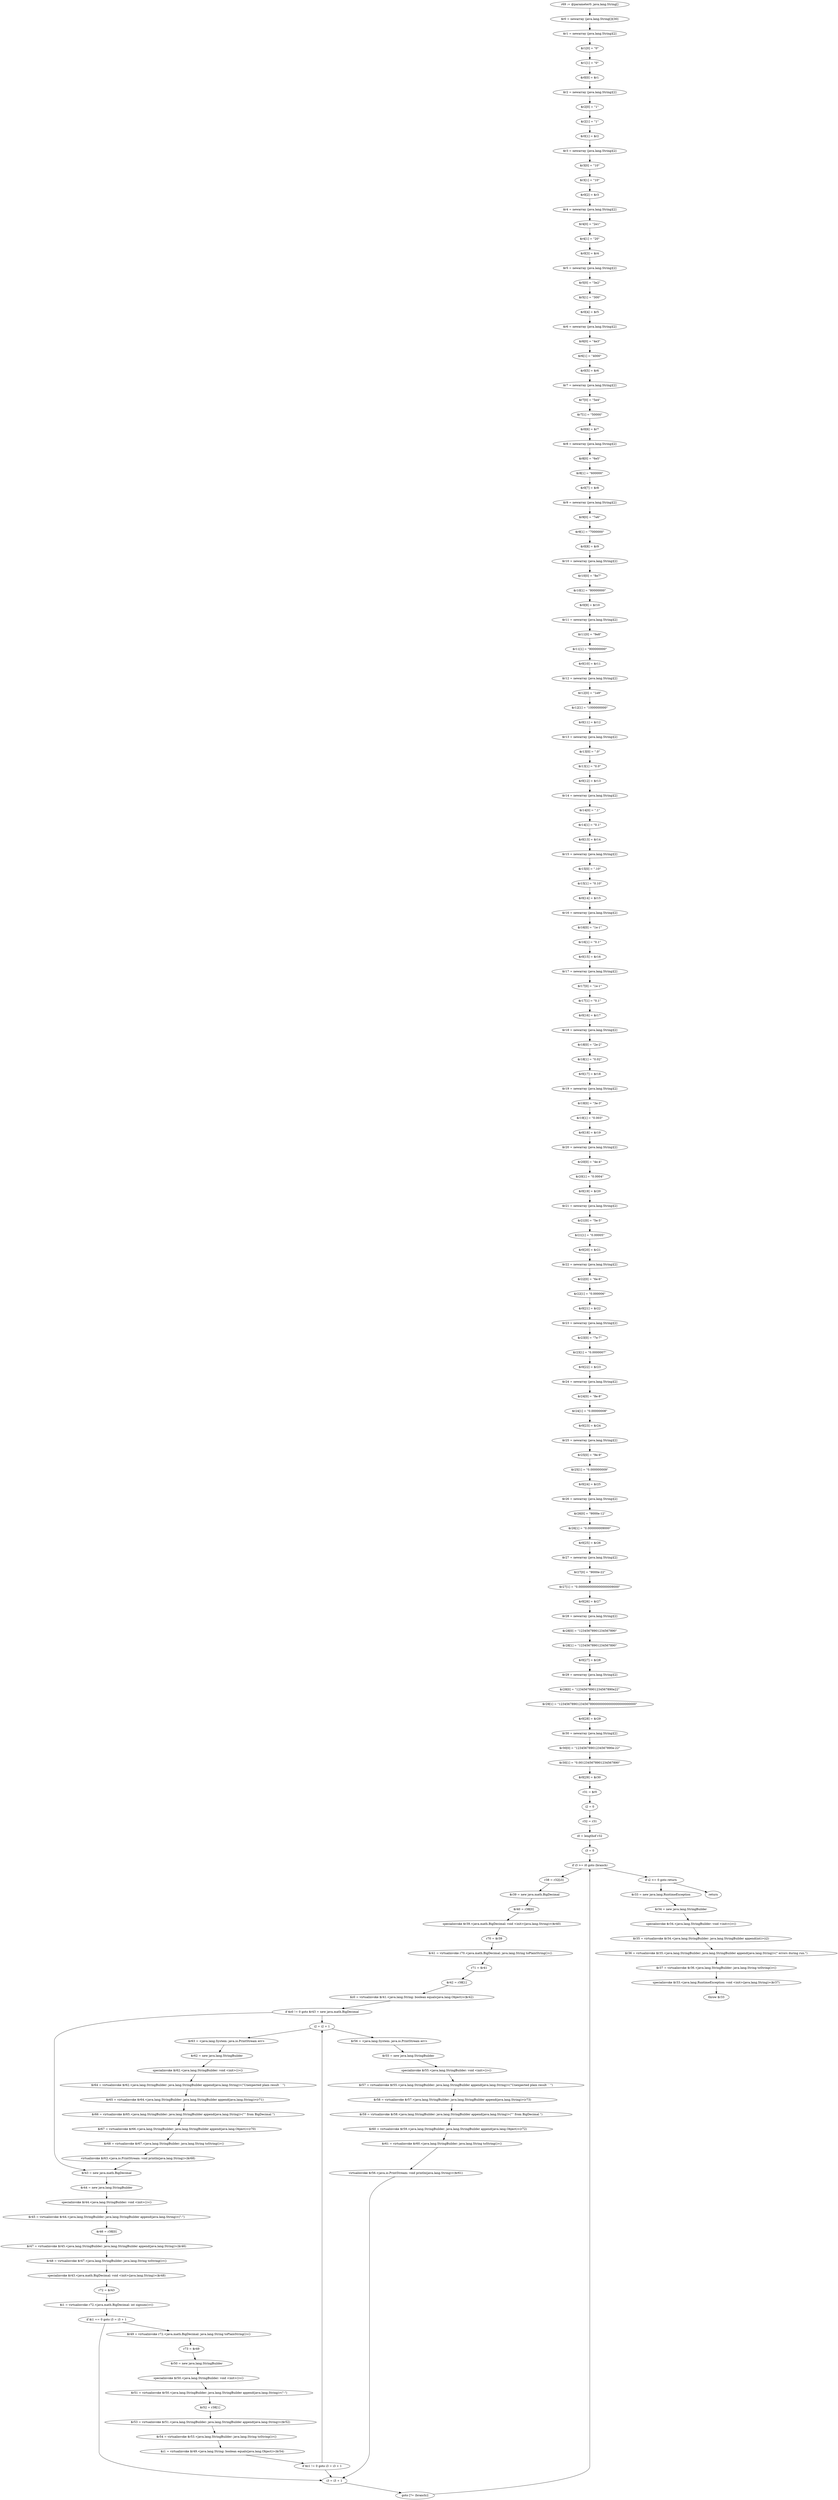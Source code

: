 digraph "unitGraph" {
    "r69 := @parameter0: java.lang.String[]"
    "$r0 = newarray (java.lang.String[])[30]"
    "$r1 = newarray (java.lang.String)[2]"
    "$r1[0] = \"0\""
    "$r1[1] = \"0\""
    "$r0[0] = $r1"
    "$r2 = newarray (java.lang.String)[2]"
    "$r2[0] = \"1\""
    "$r2[1] = \"1\""
    "$r0[1] = $r2"
    "$r3 = newarray (java.lang.String)[2]"
    "$r3[0] = \"10\""
    "$r3[1] = \"10\""
    "$r0[2] = $r3"
    "$r4 = newarray (java.lang.String)[2]"
    "$r4[0] = \"2e1\""
    "$r4[1] = \"20\""
    "$r0[3] = $r4"
    "$r5 = newarray (java.lang.String)[2]"
    "$r5[0] = \"3e2\""
    "$r5[1] = \"300\""
    "$r0[4] = $r5"
    "$r6 = newarray (java.lang.String)[2]"
    "$r6[0] = \"4e3\""
    "$r6[1] = \"4000\""
    "$r0[5] = $r6"
    "$r7 = newarray (java.lang.String)[2]"
    "$r7[0] = \"5e4\""
    "$r7[1] = \"50000\""
    "$r0[6] = $r7"
    "$r8 = newarray (java.lang.String)[2]"
    "$r8[0] = \"6e5\""
    "$r8[1] = \"600000\""
    "$r0[7] = $r8"
    "$r9 = newarray (java.lang.String)[2]"
    "$r9[0] = \"7e6\""
    "$r9[1] = \"7000000\""
    "$r0[8] = $r9"
    "$r10 = newarray (java.lang.String)[2]"
    "$r10[0] = \"8e7\""
    "$r10[1] = \"80000000\""
    "$r0[9] = $r10"
    "$r11 = newarray (java.lang.String)[2]"
    "$r11[0] = \"9e8\""
    "$r11[1] = \"900000000\""
    "$r0[10] = $r11"
    "$r12 = newarray (java.lang.String)[2]"
    "$r12[0] = \"1e9\""
    "$r12[1] = \"1000000000\""
    "$r0[11] = $r12"
    "$r13 = newarray (java.lang.String)[2]"
    "$r13[0] = \".0\""
    "$r13[1] = \"0.0\""
    "$r0[12] = $r13"
    "$r14 = newarray (java.lang.String)[2]"
    "$r14[0] = \".1\""
    "$r14[1] = \"0.1\""
    "$r0[13] = $r14"
    "$r15 = newarray (java.lang.String)[2]"
    "$r15[0] = \".10\""
    "$r15[1] = \"0.10\""
    "$r0[14] = $r15"
    "$r16 = newarray (java.lang.String)[2]"
    "$r16[0] = \"1e-1\""
    "$r16[1] = \"0.1\""
    "$r0[15] = $r16"
    "$r17 = newarray (java.lang.String)[2]"
    "$r17[0] = \"1e-1\""
    "$r17[1] = \"0.1\""
    "$r0[16] = $r17"
    "$r18 = newarray (java.lang.String)[2]"
    "$r18[0] = \"2e-2\""
    "$r18[1] = \"0.02\""
    "$r0[17] = $r18"
    "$r19 = newarray (java.lang.String)[2]"
    "$r19[0] = \"3e-3\""
    "$r19[1] = \"0.003\""
    "$r0[18] = $r19"
    "$r20 = newarray (java.lang.String)[2]"
    "$r20[0] = \"4e-4\""
    "$r20[1] = \"0.0004\""
    "$r0[19] = $r20"
    "$r21 = newarray (java.lang.String)[2]"
    "$r21[0] = \"5e-5\""
    "$r21[1] = \"0.00005\""
    "$r0[20] = $r21"
    "$r22 = newarray (java.lang.String)[2]"
    "$r22[0] = \"6e-6\""
    "$r22[1] = \"0.000006\""
    "$r0[21] = $r22"
    "$r23 = newarray (java.lang.String)[2]"
    "$r23[0] = \"7e-7\""
    "$r23[1] = \"0.0000007\""
    "$r0[22] = $r23"
    "$r24 = newarray (java.lang.String)[2]"
    "$r24[0] = \"8e-8\""
    "$r24[1] = \"0.00000008\""
    "$r0[23] = $r24"
    "$r25 = newarray (java.lang.String)[2]"
    "$r25[0] = \"9e-9\""
    "$r25[1] = \"0.000000009\""
    "$r0[24] = $r25"
    "$r26 = newarray (java.lang.String)[2]"
    "$r26[0] = \"9000e-12\""
    "$r26[1] = \"0.000000009000\""
    "$r0[25] = $r26"
    "$r27 = newarray (java.lang.String)[2]"
    "$r27[0] = \"9000e-22\""
    "$r27[1] = \"0.0000000000000000009000\""
    "$r0[26] = $r27"
    "$r28 = newarray (java.lang.String)[2]"
    "$r28[0] = \"12345678901234567890\""
    "$r28[1] = \"12345678901234567890\""
    "$r0[27] = $r28"
    "$r29 = newarray (java.lang.String)[2]"
    "$r29[0] = \"12345678901234567890e22\""
    "$r29[1] = \"123456789012345678900000000000000000000000\""
    "$r0[28] = $r29"
    "$r30 = newarray (java.lang.String)[2]"
    "$r30[0] = \"12345678901234567890e-22\""
    "$r30[1] = \"0.0012345678901234567890\""
    "$r0[29] = $r30"
    "r31 = $r0"
    "i2 = 0"
    "r32 = r31"
    "i0 = lengthof r32"
    "i3 = 0"
    "if i3 >= i0 goto (branch)"
    "r38 = r32[i3]"
    "$r39 = new java.math.BigDecimal"
    "$r40 = r38[0]"
    "specialinvoke $r39.<java.math.BigDecimal: void <init>(java.lang.String)>($r40)"
    "r70 = $r39"
    "$r41 = virtualinvoke r70.<java.math.BigDecimal: java.lang.String toPlainString()>()"
    "r71 = $r41"
    "$r42 = r38[1]"
    "$z0 = virtualinvoke $r41.<java.lang.String: boolean equals(java.lang.Object)>($r42)"
    "if $z0 != 0 goto $r43 = new java.math.BigDecimal"
    "i2 = i2 + 1"
    "$r63 = <java.lang.System: java.io.PrintStream err>"
    "$r62 = new java.lang.StringBuilder"
    "specialinvoke $r62.<java.lang.StringBuilder: void <init>()>()"
    "$r64 = virtualinvoke $r62.<java.lang.StringBuilder: java.lang.StringBuilder append(java.lang.String)>(\"Unexpected plain result ``\")"
    "$r65 = virtualinvoke $r64.<java.lang.StringBuilder: java.lang.StringBuilder append(java.lang.String)>(r71)"
    "$r66 = virtualinvoke $r65.<java.lang.StringBuilder: java.lang.StringBuilder append(java.lang.String)>(\"\'\' from BigDecimal \")"
    "$r67 = virtualinvoke $r66.<java.lang.StringBuilder: java.lang.StringBuilder append(java.lang.Object)>(r70)"
    "$r68 = virtualinvoke $r67.<java.lang.StringBuilder: java.lang.String toString()>()"
    "virtualinvoke $r63.<java.io.PrintStream: void println(java.lang.String)>($r68)"
    "$r43 = new java.math.BigDecimal"
    "$r44 = new java.lang.StringBuilder"
    "specialinvoke $r44.<java.lang.StringBuilder: void <init>()>()"
    "$r45 = virtualinvoke $r44.<java.lang.StringBuilder: java.lang.StringBuilder append(java.lang.String)>(\"-\")"
    "$r46 = r38[0]"
    "$r47 = virtualinvoke $r45.<java.lang.StringBuilder: java.lang.StringBuilder append(java.lang.String)>($r46)"
    "$r48 = virtualinvoke $r47.<java.lang.StringBuilder: java.lang.String toString()>()"
    "specialinvoke $r43.<java.math.BigDecimal: void <init>(java.lang.String)>($r48)"
    "r72 = $r43"
    "$i1 = virtualinvoke r72.<java.math.BigDecimal: int signum()>()"
    "if $i1 == 0 goto i3 = i3 + 1"
    "$r49 = virtualinvoke r72.<java.math.BigDecimal: java.lang.String toPlainString()>()"
    "r73 = $r49"
    "$r50 = new java.lang.StringBuilder"
    "specialinvoke $r50.<java.lang.StringBuilder: void <init>()>()"
    "$r51 = virtualinvoke $r50.<java.lang.StringBuilder: java.lang.StringBuilder append(java.lang.String)>(\"-\")"
    "$r52 = r38[1]"
    "$r53 = virtualinvoke $r51.<java.lang.StringBuilder: java.lang.StringBuilder append(java.lang.String)>($r52)"
    "$r54 = virtualinvoke $r53.<java.lang.StringBuilder: java.lang.String toString()>()"
    "$z1 = virtualinvoke $r49.<java.lang.String: boolean equals(java.lang.Object)>($r54)"
    "if $z1 != 0 goto i3 = i3 + 1"
    "$r56 = <java.lang.System: java.io.PrintStream err>"
    "$r55 = new java.lang.StringBuilder"
    "specialinvoke $r55.<java.lang.StringBuilder: void <init>()>()"
    "$r57 = virtualinvoke $r55.<java.lang.StringBuilder: java.lang.StringBuilder append(java.lang.String)>(\"Unexpected plain result ``\")"
    "$r58 = virtualinvoke $r57.<java.lang.StringBuilder: java.lang.StringBuilder append(java.lang.String)>(r73)"
    "$r59 = virtualinvoke $r58.<java.lang.StringBuilder: java.lang.StringBuilder append(java.lang.String)>(\"\'\' from BigDecimal \")"
    "$r60 = virtualinvoke $r59.<java.lang.StringBuilder: java.lang.StringBuilder append(java.lang.Object)>(r72)"
    "$r61 = virtualinvoke $r60.<java.lang.StringBuilder: java.lang.String toString()>()"
    "virtualinvoke $r56.<java.io.PrintStream: void println(java.lang.String)>($r61)"
    "i3 = i3 + 1"
    "goto [?= (branch)]"
    "if i2 <= 0 goto return"
    "$r33 = new java.lang.RuntimeException"
    "$r34 = new java.lang.StringBuilder"
    "specialinvoke $r34.<java.lang.StringBuilder: void <init>()>()"
    "$r35 = virtualinvoke $r34.<java.lang.StringBuilder: java.lang.StringBuilder append(int)>(i2)"
    "$r36 = virtualinvoke $r35.<java.lang.StringBuilder: java.lang.StringBuilder append(java.lang.String)>(\" errors during run.\")"
    "$r37 = virtualinvoke $r36.<java.lang.StringBuilder: java.lang.String toString()>()"
    "specialinvoke $r33.<java.lang.RuntimeException: void <init>(java.lang.String)>($r37)"
    "throw $r33"
    "return"
    "r69 := @parameter0: java.lang.String[]"->"$r0 = newarray (java.lang.String[])[30]";
    "$r0 = newarray (java.lang.String[])[30]"->"$r1 = newarray (java.lang.String)[2]";
    "$r1 = newarray (java.lang.String)[2]"->"$r1[0] = \"0\"";
    "$r1[0] = \"0\""->"$r1[1] = \"0\"";
    "$r1[1] = \"0\""->"$r0[0] = $r1";
    "$r0[0] = $r1"->"$r2 = newarray (java.lang.String)[2]";
    "$r2 = newarray (java.lang.String)[2]"->"$r2[0] = \"1\"";
    "$r2[0] = \"1\""->"$r2[1] = \"1\"";
    "$r2[1] = \"1\""->"$r0[1] = $r2";
    "$r0[1] = $r2"->"$r3 = newarray (java.lang.String)[2]";
    "$r3 = newarray (java.lang.String)[2]"->"$r3[0] = \"10\"";
    "$r3[0] = \"10\""->"$r3[1] = \"10\"";
    "$r3[1] = \"10\""->"$r0[2] = $r3";
    "$r0[2] = $r3"->"$r4 = newarray (java.lang.String)[2]";
    "$r4 = newarray (java.lang.String)[2]"->"$r4[0] = \"2e1\"";
    "$r4[0] = \"2e1\""->"$r4[1] = \"20\"";
    "$r4[1] = \"20\""->"$r0[3] = $r4";
    "$r0[3] = $r4"->"$r5 = newarray (java.lang.String)[2]";
    "$r5 = newarray (java.lang.String)[2]"->"$r5[0] = \"3e2\"";
    "$r5[0] = \"3e2\""->"$r5[1] = \"300\"";
    "$r5[1] = \"300\""->"$r0[4] = $r5";
    "$r0[4] = $r5"->"$r6 = newarray (java.lang.String)[2]";
    "$r6 = newarray (java.lang.String)[2]"->"$r6[0] = \"4e3\"";
    "$r6[0] = \"4e3\""->"$r6[1] = \"4000\"";
    "$r6[1] = \"4000\""->"$r0[5] = $r6";
    "$r0[5] = $r6"->"$r7 = newarray (java.lang.String)[2]";
    "$r7 = newarray (java.lang.String)[2]"->"$r7[0] = \"5e4\"";
    "$r7[0] = \"5e4\""->"$r7[1] = \"50000\"";
    "$r7[1] = \"50000\""->"$r0[6] = $r7";
    "$r0[6] = $r7"->"$r8 = newarray (java.lang.String)[2]";
    "$r8 = newarray (java.lang.String)[2]"->"$r8[0] = \"6e5\"";
    "$r8[0] = \"6e5\""->"$r8[1] = \"600000\"";
    "$r8[1] = \"600000\""->"$r0[7] = $r8";
    "$r0[7] = $r8"->"$r9 = newarray (java.lang.String)[2]";
    "$r9 = newarray (java.lang.String)[2]"->"$r9[0] = \"7e6\"";
    "$r9[0] = \"7e6\""->"$r9[1] = \"7000000\"";
    "$r9[1] = \"7000000\""->"$r0[8] = $r9";
    "$r0[8] = $r9"->"$r10 = newarray (java.lang.String)[2]";
    "$r10 = newarray (java.lang.String)[2]"->"$r10[0] = \"8e7\"";
    "$r10[0] = \"8e7\""->"$r10[1] = \"80000000\"";
    "$r10[1] = \"80000000\""->"$r0[9] = $r10";
    "$r0[9] = $r10"->"$r11 = newarray (java.lang.String)[2]";
    "$r11 = newarray (java.lang.String)[2]"->"$r11[0] = \"9e8\"";
    "$r11[0] = \"9e8\""->"$r11[1] = \"900000000\"";
    "$r11[1] = \"900000000\""->"$r0[10] = $r11";
    "$r0[10] = $r11"->"$r12 = newarray (java.lang.String)[2]";
    "$r12 = newarray (java.lang.String)[2]"->"$r12[0] = \"1e9\"";
    "$r12[0] = \"1e9\""->"$r12[1] = \"1000000000\"";
    "$r12[1] = \"1000000000\""->"$r0[11] = $r12";
    "$r0[11] = $r12"->"$r13 = newarray (java.lang.String)[2]";
    "$r13 = newarray (java.lang.String)[2]"->"$r13[0] = \".0\"";
    "$r13[0] = \".0\""->"$r13[1] = \"0.0\"";
    "$r13[1] = \"0.0\""->"$r0[12] = $r13";
    "$r0[12] = $r13"->"$r14 = newarray (java.lang.String)[2]";
    "$r14 = newarray (java.lang.String)[2]"->"$r14[0] = \".1\"";
    "$r14[0] = \".1\""->"$r14[1] = \"0.1\"";
    "$r14[1] = \"0.1\""->"$r0[13] = $r14";
    "$r0[13] = $r14"->"$r15 = newarray (java.lang.String)[2]";
    "$r15 = newarray (java.lang.String)[2]"->"$r15[0] = \".10\"";
    "$r15[0] = \".10\""->"$r15[1] = \"0.10\"";
    "$r15[1] = \"0.10\""->"$r0[14] = $r15";
    "$r0[14] = $r15"->"$r16 = newarray (java.lang.String)[2]";
    "$r16 = newarray (java.lang.String)[2]"->"$r16[0] = \"1e-1\"";
    "$r16[0] = \"1e-1\""->"$r16[1] = \"0.1\"";
    "$r16[1] = \"0.1\""->"$r0[15] = $r16";
    "$r0[15] = $r16"->"$r17 = newarray (java.lang.String)[2]";
    "$r17 = newarray (java.lang.String)[2]"->"$r17[0] = \"1e-1\"";
    "$r17[0] = \"1e-1\""->"$r17[1] = \"0.1\"";
    "$r17[1] = \"0.1\""->"$r0[16] = $r17";
    "$r0[16] = $r17"->"$r18 = newarray (java.lang.String)[2]";
    "$r18 = newarray (java.lang.String)[2]"->"$r18[0] = \"2e-2\"";
    "$r18[0] = \"2e-2\""->"$r18[1] = \"0.02\"";
    "$r18[1] = \"0.02\""->"$r0[17] = $r18";
    "$r0[17] = $r18"->"$r19 = newarray (java.lang.String)[2]";
    "$r19 = newarray (java.lang.String)[2]"->"$r19[0] = \"3e-3\"";
    "$r19[0] = \"3e-3\""->"$r19[1] = \"0.003\"";
    "$r19[1] = \"0.003\""->"$r0[18] = $r19";
    "$r0[18] = $r19"->"$r20 = newarray (java.lang.String)[2]";
    "$r20 = newarray (java.lang.String)[2]"->"$r20[0] = \"4e-4\"";
    "$r20[0] = \"4e-4\""->"$r20[1] = \"0.0004\"";
    "$r20[1] = \"0.0004\""->"$r0[19] = $r20";
    "$r0[19] = $r20"->"$r21 = newarray (java.lang.String)[2]";
    "$r21 = newarray (java.lang.String)[2]"->"$r21[0] = \"5e-5\"";
    "$r21[0] = \"5e-5\""->"$r21[1] = \"0.00005\"";
    "$r21[1] = \"0.00005\""->"$r0[20] = $r21";
    "$r0[20] = $r21"->"$r22 = newarray (java.lang.String)[2]";
    "$r22 = newarray (java.lang.String)[2]"->"$r22[0] = \"6e-6\"";
    "$r22[0] = \"6e-6\""->"$r22[1] = \"0.000006\"";
    "$r22[1] = \"0.000006\""->"$r0[21] = $r22";
    "$r0[21] = $r22"->"$r23 = newarray (java.lang.String)[2]";
    "$r23 = newarray (java.lang.String)[2]"->"$r23[0] = \"7e-7\"";
    "$r23[0] = \"7e-7\""->"$r23[1] = \"0.0000007\"";
    "$r23[1] = \"0.0000007\""->"$r0[22] = $r23";
    "$r0[22] = $r23"->"$r24 = newarray (java.lang.String)[2]";
    "$r24 = newarray (java.lang.String)[2]"->"$r24[0] = \"8e-8\"";
    "$r24[0] = \"8e-8\""->"$r24[1] = \"0.00000008\"";
    "$r24[1] = \"0.00000008\""->"$r0[23] = $r24";
    "$r0[23] = $r24"->"$r25 = newarray (java.lang.String)[2]";
    "$r25 = newarray (java.lang.String)[2]"->"$r25[0] = \"9e-9\"";
    "$r25[0] = \"9e-9\""->"$r25[1] = \"0.000000009\"";
    "$r25[1] = \"0.000000009\""->"$r0[24] = $r25";
    "$r0[24] = $r25"->"$r26 = newarray (java.lang.String)[2]";
    "$r26 = newarray (java.lang.String)[2]"->"$r26[0] = \"9000e-12\"";
    "$r26[0] = \"9000e-12\""->"$r26[1] = \"0.000000009000\"";
    "$r26[1] = \"0.000000009000\""->"$r0[25] = $r26";
    "$r0[25] = $r26"->"$r27 = newarray (java.lang.String)[2]";
    "$r27 = newarray (java.lang.String)[2]"->"$r27[0] = \"9000e-22\"";
    "$r27[0] = \"9000e-22\""->"$r27[1] = \"0.0000000000000000009000\"";
    "$r27[1] = \"0.0000000000000000009000\""->"$r0[26] = $r27";
    "$r0[26] = $r27"->"$r28 = newarray (java.lang.String)[2]";
    "$r28 = newarray (java.lang.String)[2]"->"$r28[0] = \"12345678901234567890\"";
    "$r28[0] = \"12345678901234567890\""->"$r28[1] = \"12345678901234567890\"";
    "$r28[1] = \"12345678901234567890\""->"$r0[27] = $r28";
    "$r0[27] = $r28"->"$r29 = newarray (java.lang.String)[2]";
    "$r29 = newarray (java.lang.String)[2]"->"$r29[0] = \"12345678901234567890e22\"";
    "$r29[0] = \"12345678901234567890e22\""->"$r29[1] = \"123456789012345678900000000000000000000000\"";
    "$r29[1] = \"123456789012345678900000000000000000000000\""->"$r0[28] = $r29";
    "$r0[28] = $r29"->"$r30 = newarray (java.lang.String)[2]";
    "$r30 = newarray (java.lang.String)[2]"->"$r30[0] = \"12345678901234567890e-22\"";
    "$r30[0] = \"12345678901234567890e-22\""->"$r30[1] = \"0.0012345678901234567890\"";
    "$r30[1] = \"0.0012345678901234567890\""->"$r0[29] = $r30";
    "$r0[29] = $r30"->"r31 = $r0";
    "r31 = $r0"->"i2 = 0";
    "i2 = 0"->"r32 = r31";
    "r32 = r31"->"i0 = lengthof r32";
    "i0 = lengthof r32"->"i3 = 0";
    "i3 = 0"->"if i3 >= i0 goto (branch)";
    "if i3 >= i0 goto (branch)"->"r38 = r32[i3]";
    "if i3 >= i0 goto (branch)"->"if i2 <= 0 goto return";
    "r38 = r32[i3]"->"$r39 = new java.math.BigDecimal";
    "$r39 = new java.math.BigDecimal"->"$r40 = r38[0]";
    "$r40 = r38[0]"->"specialinvoke $r39.<java.math.BigDecimal: void <init>(java.lang.String)>($r40)";
    "specialinvoke $r39.<java.math.BigDecimal: void <init>(java.lang.String)>($r40)"->"r70 = $r39";
    "r70 = $r39"->"$r41 = virtualinvoke r70.<java.math.BigDecimal: java.lang.String toPlainString()>()";
    "$r41 = virtualinvoke r70.<java.math.BigDecimal: java.lang.String toPlainString()>()"->"r71 = $r41";
    "r71 = $r41"->"$r42 = r38[1]";
    "$r42 = r38[1]"->"$z0 = virtualinvoke $r41.<java.lang.String: boolean equals(java.lang.Object)>($r42)";
    "$z0 = virtualinvoke $r41.<java.lang.String: boolean equals(java.lang.Object)>($r42)"->"if $z0 != 0 goto $r43 = new java.math.BigDecimal";
    "if $z0 != 0 goto $r43 = new java.math.BigDecimal"->"i2 = i2 + 1";
    "if $z0 != 0 goto $r43 = new java.math.BigDecimal"->"$r43 = new java.math.BigDecimal";
    "i2 = i2 + 1"->"$r63 = <java.lang.System: java.io.PrintStream err>";
    "$r63 = <java.lang.System: java.io.PrintStream err>"->"$r62 = new java.lang.StringBuilder";
    "$r62 = new java.lang.StringBuilder"->"specialinvoke $r62.<java.lang.StringBuilder: void <init>()>()";
    "specialinvoke $r62.<java.lang.StringBuilder: void <init>()>()"->"$r64 = virtualinvoke $r62.<java.lang.StringBuilder: java.lang.StringBuilder append(java.lang.String)>(\"Unexpected plain result ``\")";
    "$r64 = virtualinvoke $r62.<java.lang.StringBuilder: java.lang.StringBuilder append(java.lang.String)>(\"Unexpected plain result ``\")"->"$r65 = virtualinvoke $r64.<java.lang.StringBuilder: java.lang.StringBuilder append(java.lang.String)>(r71)";
    "$r65 = virtualinvoke $r64.<java.lang.StringBuilder: java.lang.StringBuilder append(java.lang.String)>(r71)"->"$r66 = virtualinvoke $r65.<java.lang.StringBuilder: java.lang.StringBuilder append(java.lang.String)>(\"\'\' from BigDecimal \")";
    "$r66 = virtualinvoke $r65.<java.lang.StringBuilder: java.lang.StringBuilder append(java.lang.String)>(\"\'\' from BigDecimal \")"->"$r67 = virtualinvoke $r66.<java.lang.StringBuilder: java.lang.StringBuilder append(java.lang.Object)>(r70)";
    "$r67 = virtualinvoke $r66.<java.lang.StringBuilder: java.lang.StringBuilder append(java.lang.Object)>(r70)"->"$r68 = virtualinvoke $r67.<java.lang.StringBuilder: java.lang.String toString()>()";
    "$r68 = virtualinvoke $r67.<java.lang.StringBuilder: java.lang.String toString()>()"->"virtualinvoke $r63.<java.io.PrintStream: void println(java.lang.String)>($r68)";
    "virtualinvoke $r63.<java.io.PrintStream: void println(java.lang.String)>($r68)"->"$r43 = new java.math.BigDecimal";
    "$r43 = new java.math.BigDecimal"->"$r44 = new java.lang.StringBuilder";
    "$r44 = new java.lang.StringBuilder"->"specialinvoke $r44.<java.lang.StringBuilder: void <init>()>()";
    "specialinvoke $r44.<java.lang.StringBuilder: void <init>()>()"->"$r45 = virtualinvoke $r44.<java.lang.StringBuilder: java.lang.StringBuilder append(java.lang.String)>(\"-\")";
    "$r45 = virtualinvoke $r44.<java.lang.StringBuilder: java.lang.StringBuilder append(java.lang.String)>(\"-\")"->"$r46 = r38[0]";
    "$r46 = r38[0]"->"$r47 = virtualinvoke $r45.<java.lang.StringBuilder: java.lang.StringBuilder append(java.lang.String)>($r46)";
    "$r47 = virtualinvoke $r45.<java.lang.StringBuilder: java.lang.StringBuilder append(java.lang.String)>($r46)"->"$r48 = virtualinvoke $r47.<java.lang.StringBuilder: java.lang.String toString()>()";
    "$r48 = virtualinvoke $r47.<java.lang.StringBuilder: java.lang.String toString()>()"->"specialinvoke $r43.<java.math.BigDecimal: void <init>(java.lang.String)>($r48)";
    "specialinvoke $r43.<java.math.BigDecimal: void <init>(java.lang.String)>($r48)"->"r72 = $r43";
    "r72 = $r43"->"$i1 = virtualinvoke r72.<java.math.BigDecimal: int signum()>()";
    "$i1 = virtualinvoke r72.<java.math.BigDecimal: int signum()>()"->"if $i1 == 0 goto i3 = i3 + 1";
    "if $i1 == 0 goto i3 = i3 + 1"->"$r49 = virtualinvoke r72.<java.math.BigDecimal: java.lang.String toPlainString()>()";
    "if $i1 == 0 goto i3 = i3 + 1"->"i3 = i3 + 1";
    "$r49 = virtualinvoke r72.<java.math.BigDecimal: java.lang.String toPlainString()>()"->"r73 = $r49";
    "r73 = $r49"->"$r50 = new java.lang.StringBuilder";
    "$r50 = new java.lang.StringBuilder"->"specialinvoke $r50.<java.lang.StringBuilder: void <init>()>()";
    "specialinvoke $r50.<java.lang.StringBuilder: void <init>()>()"->"$r51 = virtualinvoke $r50.<java.lang.StringBuilder: java.lang.StringBuilder append(java.lang.String)>(\"-\")";
    "$r51 = virtualinvoke $r50.<java.lang.StringBuilder: java.lang.StringBuilder append(java.lang.String)>(\"-\")"->"$r52 = r38[1]";
    "$r52 = r38[1]"->"$r53 = virtualinvoke $r51.<java.lang.StringBuilder: java.lang.StringBuilder append(java.lang.String)>($r52)";
    "$r53 = virtualinvoke $r51.<java.lang.StringBuilder: java.lang.StringBuilder append(java.lang.String)>($r52)"->"$r54 = virtualinvoke $r53.<java.lang.StringBuilder: java.lang.String toString()>()";
    "$r54 = virtualinvoke $r53.<java.lang.StringBuilder: java.lang.String toString()>()"->"$z1 = virtualinvoke $r49.<java.lang.String: boolean equals(java.lang.Object)>($r54)";
    "$z1 = virtualinvoke $r49.<java.lang.String: boolean equals(java.lang.Object)>($r54)"->"if $z1 != 0 goto i3 = i3 + 1";
    "if $z1 != 0 goto i3 = i3 + 1"->"i2 = i2 + 1";
    "if $z1 != 0 goto i3 = i3 + 1"->"i3 = i3 + 1";
    "i2 = i2 + 1"->"$r56 = <java.lang.System: java.io.PrintStream err>";
    "$r56 = <java.lang.System: java.io.PrintStream err>"->"$r55 = new java.lang.StringBuilder";
    "$r55 = new java.lang.StringBuilder"->"specialinvoke $r55.<java.lang.StringBuilder: void <init>()>()";
    "specialinvoke $r55.<java.lang.StringBuilder: void <init>()>()"->"$r57 = virtualinvoke $r55.<java.lang.StringBuilder: java.lang.StringBuilder append(java.lang.String)>(\"Unexpected plain result ``\")";
    "$r57 = virtualinvoke $r55.<java.lang.StringBuilder: java.lang.StringBuilder append(java.lang.String)>(\"Unexpected plain result ``\")"->"$r58 = virtualinvoke $r57.<java.lang.StringBuilder: java.lang.StringBuilder append(java.lang.String)>(r73)";
    "$r58 = virtualinvoke $r57.<java.lang.StringBuilder: java.lang.StringBuilder append(java.lang.String)>(r73)"->"$r59 = virtualinvoke $r58.<java.lang.StringBuilder: java.lang.StringBuilder append(java.lang.String)>(\"\'\' from BigDecimal \")";
    "$r59 = virtualinvoke $r58.<java.lang.StringBuilder: java.lang.StringBuilder append(java.lang.String)>(\"\'\' from BigDecimal \")"->"$r60 = virtualinvoke $r59.<java.lang.StringBuilder: java.lang.StringBuilder append(java.lang.Object)>(r72)";
    "$r60 = virtualinvoke $r59.<java.lang.StringBuilder: java.lang.StringBuilder append(java.lang.Object)>(r72)"->"$r61 = virtualinvoke $r60.<java.lang.StringBuilder: java.lang.String toString()>()";
    "$r61 = virtualinvoke $r60.<java.lang.StringBuilder: java.lang.String toString()>()"->"virtualinvoke $r56.<java.io.PrintStream: void println(java.lang.String)>($r61)";
    "virtualinvoke $r56.<java.io.PrintStream: void println(java.lang.String)>($r61)"->"i3 = i3 + 1";
    "i3 = i3 + 1"->"goto [?= (branch)]";
    "goto [?= (branch)]"->"if i3 >= i0 goto (branch)";
    "if i2 <= 0 goto return"->"$r33 = new java.lang.RuntimeException";
    "if i2 <= 0 goto return"->"return";
    "$r33 = new java.lang.RuntimeException"->"$r34 = new java.lang.StringBuilder";
    "$r34 = new java.lang.StringBuilder"->"specialinvoke $r34.<java.lang.StringBuilder: void <init>()>()";
    "specialinvoke $r34.<java.lang.StringBuilder: void <init>()>()"->"$r35 = virtualinvoke $r34.<java.lang.StringBuilder: java.lang.StringBuilder append(int)>(i2)";
    "$r35 = virtualinvoke $r34.<java.lang.StringBuilder: java.lang.StringBuilder append(int)>(i2)"->"$r36 = virtualinvoke $r35.<java.lang.StringBuilder: java.lang.StringBuilder append(java.lang.String)>(\" errors during run.\")";
    "$r36 = virtualinvoke $r35.<java.lang.StringBuilder: java.lang.StringBuilder append(java.lang.String)>(\" errors during run.\")"->"$r37 = virtualinvoke $r36.<java.lang.StringBuilder: java.lang.String toString()>()";
    "$r37 = virtualinvoke $r36.<java.lang.StringBuilder: java.lang.String toString()>()"->"specialinvoke $r33.<java.lang.RuntimeException: void <init>(java.lang.String)>($r37)";
    "specialinvoke $r33.<java.lang.RuntimeException: void <init>(java.lang.String)>($r37)"->"throw $r33";
}
